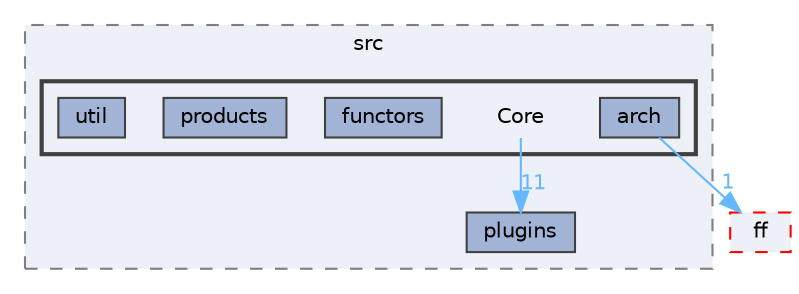 digraph "external/taskflow/3rd-party/eigen-3.3.7/Eigen/src/Core"
{
 // LATEX_PDF_SIZE
  bgcolor="transparent";
  edge [fontname=Helvetica,fontsize=10,labelfontname=Helvetica,labelfontsize=10];
  node [fontname=Helvetica,fontsize=10,shape=box,height=0.2,width=0.4];
  compound=true
  subgraph clusterdir_a1a9763e9d3031b833ce7b34f281436e {
    graph [ bgcolor="#edf0f7", pencolor="grey50", label="src", fontname=Helvetica,fontsize=10 style="filled,dashed", URL="dir_a1a9763e9d3031b833ce7b34f281436e.html",tooltip=""]
  dir_fdc0e64c48a8ffa482ef6fd5f61f7227 [label="plugins", fillcolor="#a2b4d6", color="grey25", style="filled", URL="dir_fdc0e64c48a8ffa482ef6fd5f61f7227.html",tooltip=""];
  subgraph clusterdir_548d543c599152d8245696a251d51e6d {
    graph [ bgcolor="#edf0f7", pencolor="grey25", label="", fontname=Helvetica,fontsize=10 style="filled,bold", URL="dir_548d543c599152d8245696a251d51e6d.html",tooltip=""]
    dir_548d543c599152d8245696a251d51e6d [shape=plaintext, label="Core"];
  dir_38c22e1993d986e523413ac2b2f8e0d9 [label="arch", fillcolor="#a2b4d6", color="grey25", style="filled", URL="dir_38c22e1993d986e523413ac2b2f8e0d9.html",tooltip=""];
  dir_2951726b694fde37dc7c9cc58b2a704c [label="functors", fillcolor="#a2b4d6", color="grey25", style="filled", URL="dir_2951726b694fde37dc7c9cc58b2a704c.html",tooltip=""];
  dir_5c12f45f8408eb087abe196368aa329f [label="products", fillcolor="#a2b4d6", color="grey25", style="filled", URL="dir_5c12f45f8408eb087abe196368aa329f.html",tooltip=""];
  dir_6cbf42cfa6e064d51a3f9fff3ced1bd4 [label="util", fillcolor="#a2b4d6", color="grey25", style="filled", URL="dir_6cbf42cfa6e064d51a3f9fff3ced1bd4.html",tooltip=""];
  }
  }
  dir_76847c2e48732228b0d9f5df109ae853 [label="ff", fillcolor="#edf0f7", color="red", style="filled,dashed", URL="dir_76847c2e48732228b0d9f5df109ae853.html",tooltip=""];
  dir_548d543c599152d8245696a251d51e6d->dir_fdc0e64c48a8ffa482ef6fd5f61f7227 [headlabel="11", labeldistance=1.5 headhref="dir_000165_000555.html" href="dir_000165_000555.html" color="steelblue1" fontcolor="steelblue1"];
  dir_38c22e1993d986e523413ac2b2f8e0d9->dir_76847c2e48732228b0d9f5df109ae853 [headlabel="1", labeldistance=1.5 headhref="dir_000038_000311.html" href="dir_000038_000311.html" color="steelblue1" fontcolor="steelblue1"];
}
